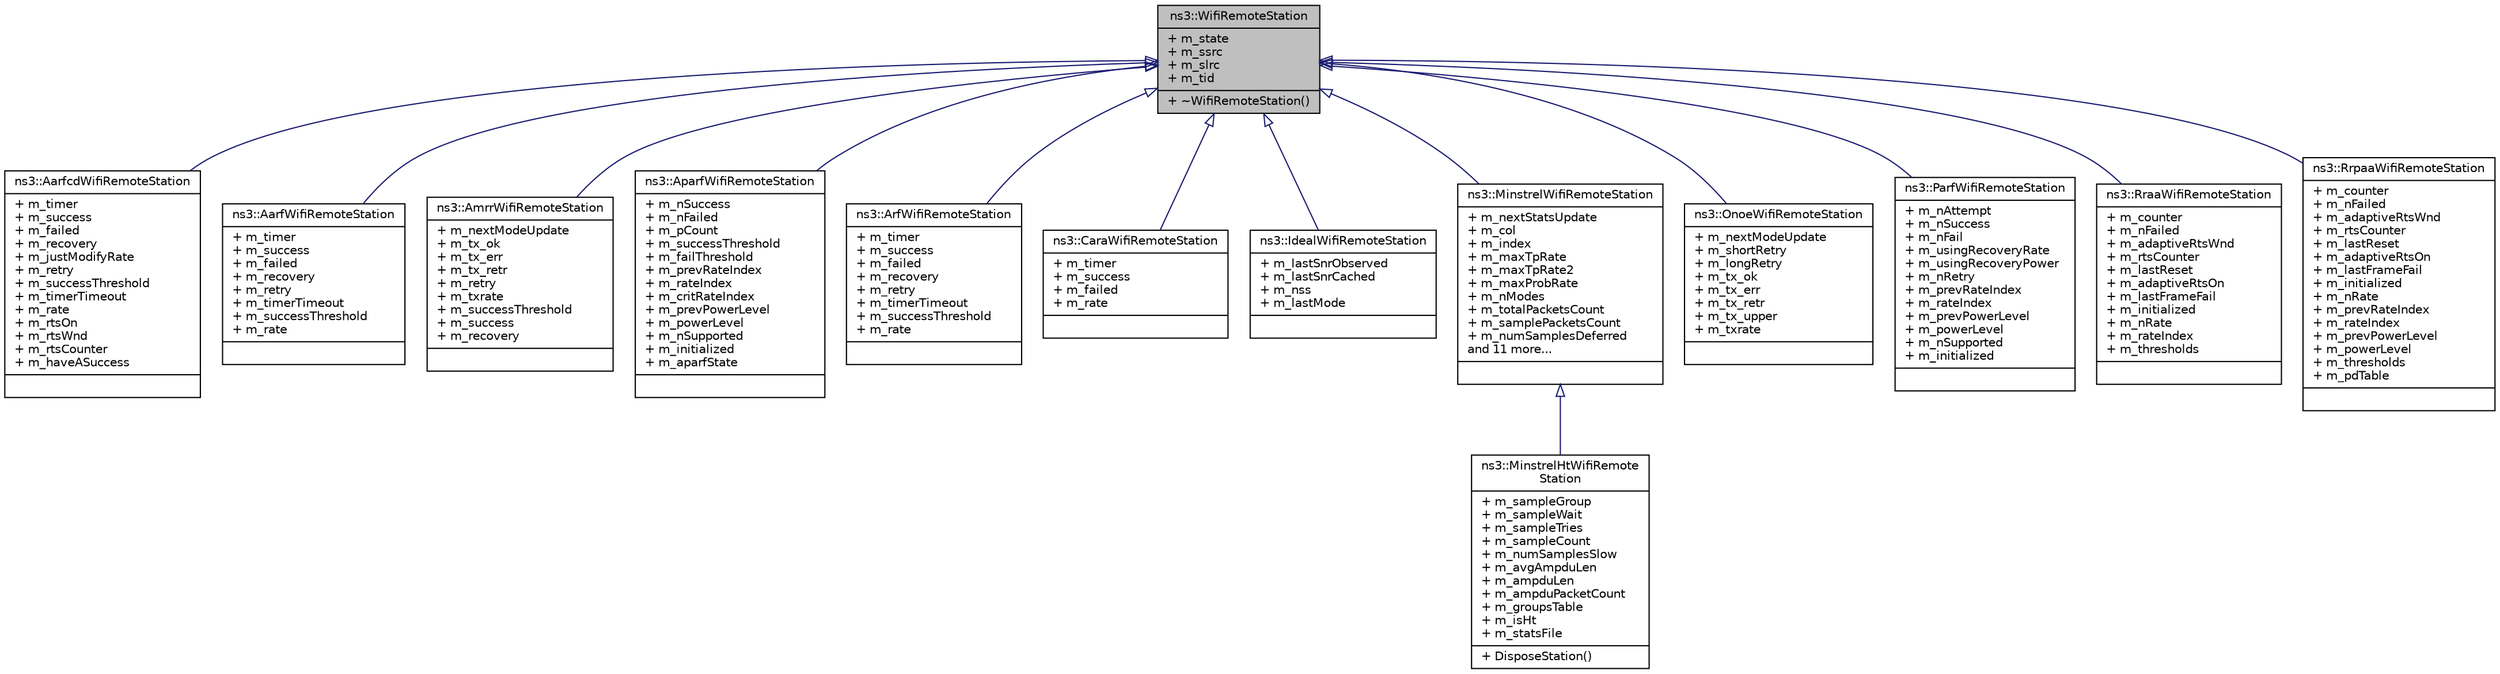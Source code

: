 digraph "ns3::WifiRemoteStation"
{
  edge [fontname="Helvetica",fontsize="10",labelfontname="Helvetica",labelfontsize="10"];
  node [fontname="Helvetica",fontsize="10",shape=record];
  Node1 [label="{ns3::WifiRemoteStation\n|+ m_state\l+ m_ssrc\l+ m_slrc\l+ m_tid\l|+ ~WifiRemoteStation()\l}",height=0.2,width=0.4,color="black", fillcolor="grey75", style="filled", fontcolor="black"];
  Node1 -> Node2 [dir="back",color="midnightblue",fontsize="10",style="solid",arrowtail="onormal"];
  Node2 [label="{ns3::AarfcdWifiRemoteStation\n|+ m_timer\l+ m_success\l+ m_failed\l+ m_recovery\l+ m_justModifyRate\l+ m_retry\l+ m_successThreshold\l+ m_timerTimeout\l+ m_rate\l+ m_rtsOn\l+ m_rtsWnd\l+ m_rtsCounter\l+ m_haveASuccess\l|}",height=0.2,width=0.4,color="black", fillcolor="white", style="filled",URL="$d0/d7c/structns3_1_1AarfcdWifiRemoteStation.html",tooltip="hold per-remote-station state for AARF-CD Wifi manager. "];
  Node1 -> Node3 [dir="back",color="midnightblue",fontsize="10",style="solid",arrowtail="onormal"];
  Node3 [label="{ns3::AarfWifiRemoteStation\n|+ m_timer\l+ m_success\l+ m_failed\l+ m_recovery\l+ m_retry\l+ m_timerTimeout\l+ m_successThreshold\l+ m_rate\l|}",height=0.2,width=0.4,color="black", fillcolor="white", style="filled",URL="$d2/dd7/structns3_1_1AarfWifiRemoteStation.html",tooltip="hold per-remote-station state for AARF Wifi manager. "];
  Node1 -> Node4 [dir="back",color="midnightblue",fontsize="10",style="solid",arrowtail="onormal"];
  Node4 [label="{ns3::AmrrWifiRemoteStation\n|+ m_nextModeUpdate\l+ m_tx_ok\l+ m_tx_err\l+ m_tx_retr\l+ m_retry\l+ m_txrate\l+ m_successThreshold\l+ m_success\l+ m_recovery\l|}",height=0.2,width=0.4,color="black", fillcolor="white", style="filled",URL="$d1/d72/structns3_1_1AmrrWifiRemoteStation.html",tooltip="hold per-remote-station state for AMRR Wifi manager. "];
  Node1 -> Node5 [dir="back",color="midnightblue",fontsize="10",style="solid",arrowtail="onormal"];
  Node5 [label="{ns3::AparfWifiRemoteStation\n|+ m_nSuccess\l+ m_nFailed\l+ m_pCount\l+ m_successThreshold\l+ m_failThreshold\l+ m_prevRateIndex\l+ m_rateIndex\l+ m_critRateIndex\l+ m_prevPowerLevel\l+ m_powerLevel\l+ m_nSupported\l+ m_initialized\l+ m_aparfState\l|}",height=0.2,width=0.4,color="black", fillcolor="white", style="filled",URL="$d6/dfc/structns3_1_1AparfWifiRemoteStation.html"];
  Node1 -> Node6 [dir="back",color="midnightblue",fontsize="10",style="solid",arrowtail="onormal"];
  Node6 [label="{ns3::ArfWifiRemoteStation\n|+ m_timer\l+ m_success\l+ m_failed\l+ m_recovery\l+ m_retry\l+ m_timerTimeout\l+ m_successThreshold\l+ m_rate\l|}",height=0.2,width=0.4,color="black", fillcolor="white", style="filled",URL="$d0/d09/structns3_1_1ArfWifiRemoteStation.html",tooltip="hold per-remote-station state for ARF Wifi manager. "];
  Node1 -> Node7 [dir="back",color="midnightblue",fontsize="10",style="solid",arrowtail="onormal"];
  Node7 [label="{ns3::CaraWifiRemoteStation\n|+ m_timer\l+ m_success\l+ m_failed\l+ m_rate\l|}",height=0.2,width=0.4,color="black", fillcolor="white", style="filled",URL="$d6/dd7/structns3_1_1CaraWifiRemoteStation.html",tooltip="hold per-remote-station state for CARA Wifi manager. "];
  Node1 -> Node8 [dir="back",color="midnightblue",fontsize="10",style="solid",arrowtail="onormal"];
  Node8 [label="{ns3::IdealWifiRemoteStation\n|+ m_lastSnrObserved\l+ m_lastSnrCached\l+ m_nss\l+ m_lastMode\l|}",height=0.2,width=0.4,color="black", fillcolor="white", style="filled",URL="$df/df8/structns3_1_1IdealWifiRemoteStation.html",tooltip="hold per-remote-station state for Ideal Wifi manager. "];
  Node1 -> Node9 [dir="back",color="midnightblue",fontsize="10",style="solid",arrowtail="onormal"];
  Node9 [label="{ns3::MinstrelWifiRemoteStation\n|+ m_nextStatsUpdate\l+ m_col\l+ m_index\l+ m_maxTpRate\l+ m_maxTpRate2\l+ m_maxProbRate\l+ m_nModes\l+ m_totalPacketsCount\l+ m_samplePacketsCount\l+ m_numSamplesDeferred\land 11 more...\l|}",height=0.2,width=0.4,color="black", fillcolor="white", style="filled",URL="$df/d56/structns3_1_1MinstrelWifiRemoteStation.html",tooltip="hold per-remote-station state for Minstrel Wifi manager. "];
  Node9 -> Node10 [dir="back",color="midnightblue",fontsize="10",style="solid",arrowtail="onormal"];
  Node10 [label="{ns3::MinstrelHtWifiRemote\lStation\n|+ m_sampleGroup\l+ m_sampleWait\l+ m_sampleTries\l+ m_sampleCount\l+ m_numSamplesSlow\l+ m_avgAmpduLen\l+ m_ampduLen\l+ m_ampduPacketCount\l+ m_groupsTable\l+ m_isHt\l+ m_statsFile\l|+ DisposeStation()\l}",height=0.2,width=0.4,color="black", fillcolor="white", style="filled",URL="$d5/ddf/structns3_1_1MinstrelHtWifiRemoteStation.html",tooltip="MinstrelHtWifiRemoteStation structure. "];
  Node1 -> Node11 [dir="back",color="midnightblue",fontsize="10",style="solid",arrowtail="onormal"];
  Node11 [label="{ns3::OnoeWifiRemoteStation\n|+ m_nextModeUpdate\l+ m_shortRetry\l+ m_longRetry\l+ m_tx_ok\l+ m_tx_err\l+ m_tx_retr\l+ m_tx_upper\l+ m_txrate\l|}",height=0.2,width=0.4,color="black", fillcolor="white", style="filled",URL="$dc/d56/structns3_1_1OnoeWifiRemoteStation.html",tooltip="hold per-remote-station state for ONOE Wifi manager. "];
  Node1 -> Node12 [dir="back",color="midnightblue",fontsize="10",style="solid",arrowtail="onormal"];
  Node12 [label="{ns3::ParfWifiRemoteStation\n|+ m_nAttempt\l+ m_nSuccess\l+ m_nFail\l+ m_usingRecoveryRate\l+ m_usingRecoveryPower\l+ m_nRetry\l+ m_prevRateIndex\l+ m_rateIndex\l+ m_prevPowerLevel\l+ m_powerLevel\l+ m_nSupported\l+ m_initialized\l|}",height=0.2,width=0.4,color="black", fillcolor="white", style="filled",URL="$d2/d74/structns3_1_1ParfWifiRemoteStation.html"];
  Node1 -> Node13 [dir="back",color="midnightblue",fontsize="10",style="solid",arrowtail="onormal"];
  Node13 [label="{ns3::RraaWifiRemoteStation\n|+ m_counter\l+ m_nFailed\l+ m_adaptiveRtsWnd\l+ m_rtsCounter\l+ m_lastReset\l+ m_adaptiveRtsOn\l+ m_lastFrameFail\l+ m_initialized\l+ m_nRate\l+ m_rateIndex\l+ m_thresholds\l|}",height=0.2,width=0.4,color="black", fillcolor="white", style="filled",URL="$d8/dda/structns3_1_1RraaWifiRemoteStation.html",tooltip="hold per-remote-station state for RRAA Wifi manager. "];
  Node1 -> Node14 [dir="back",color="midnightblue",fontsize="10",style="solid",arrowtail="onormal"];
  Node14 [label="{ns3::RrpaaWifiRemoteStation\n|+ m_counter\l+ m_nFailed\l+ m_adaptiveRtsWnd\l+ m_rtsCounter\l+ m_lastReset\l+ m_adaptiveRtsOn\l+ m_lastFrameFail\l+ m_initialized\l+ m_nRate\l+ m_prevRateIndex\l+ m_rateIndex\l+ m_prevPowerLevel\l+ m_powerLevel\l+ m_thresholds\l+ m_pdTable\l|}",height=0.2,width=0.4,color="black", fillcolor="white", style="filled",URL="$dd/d99/structns3_1_1RrpaaWifiRemoteStation.html"];
}
